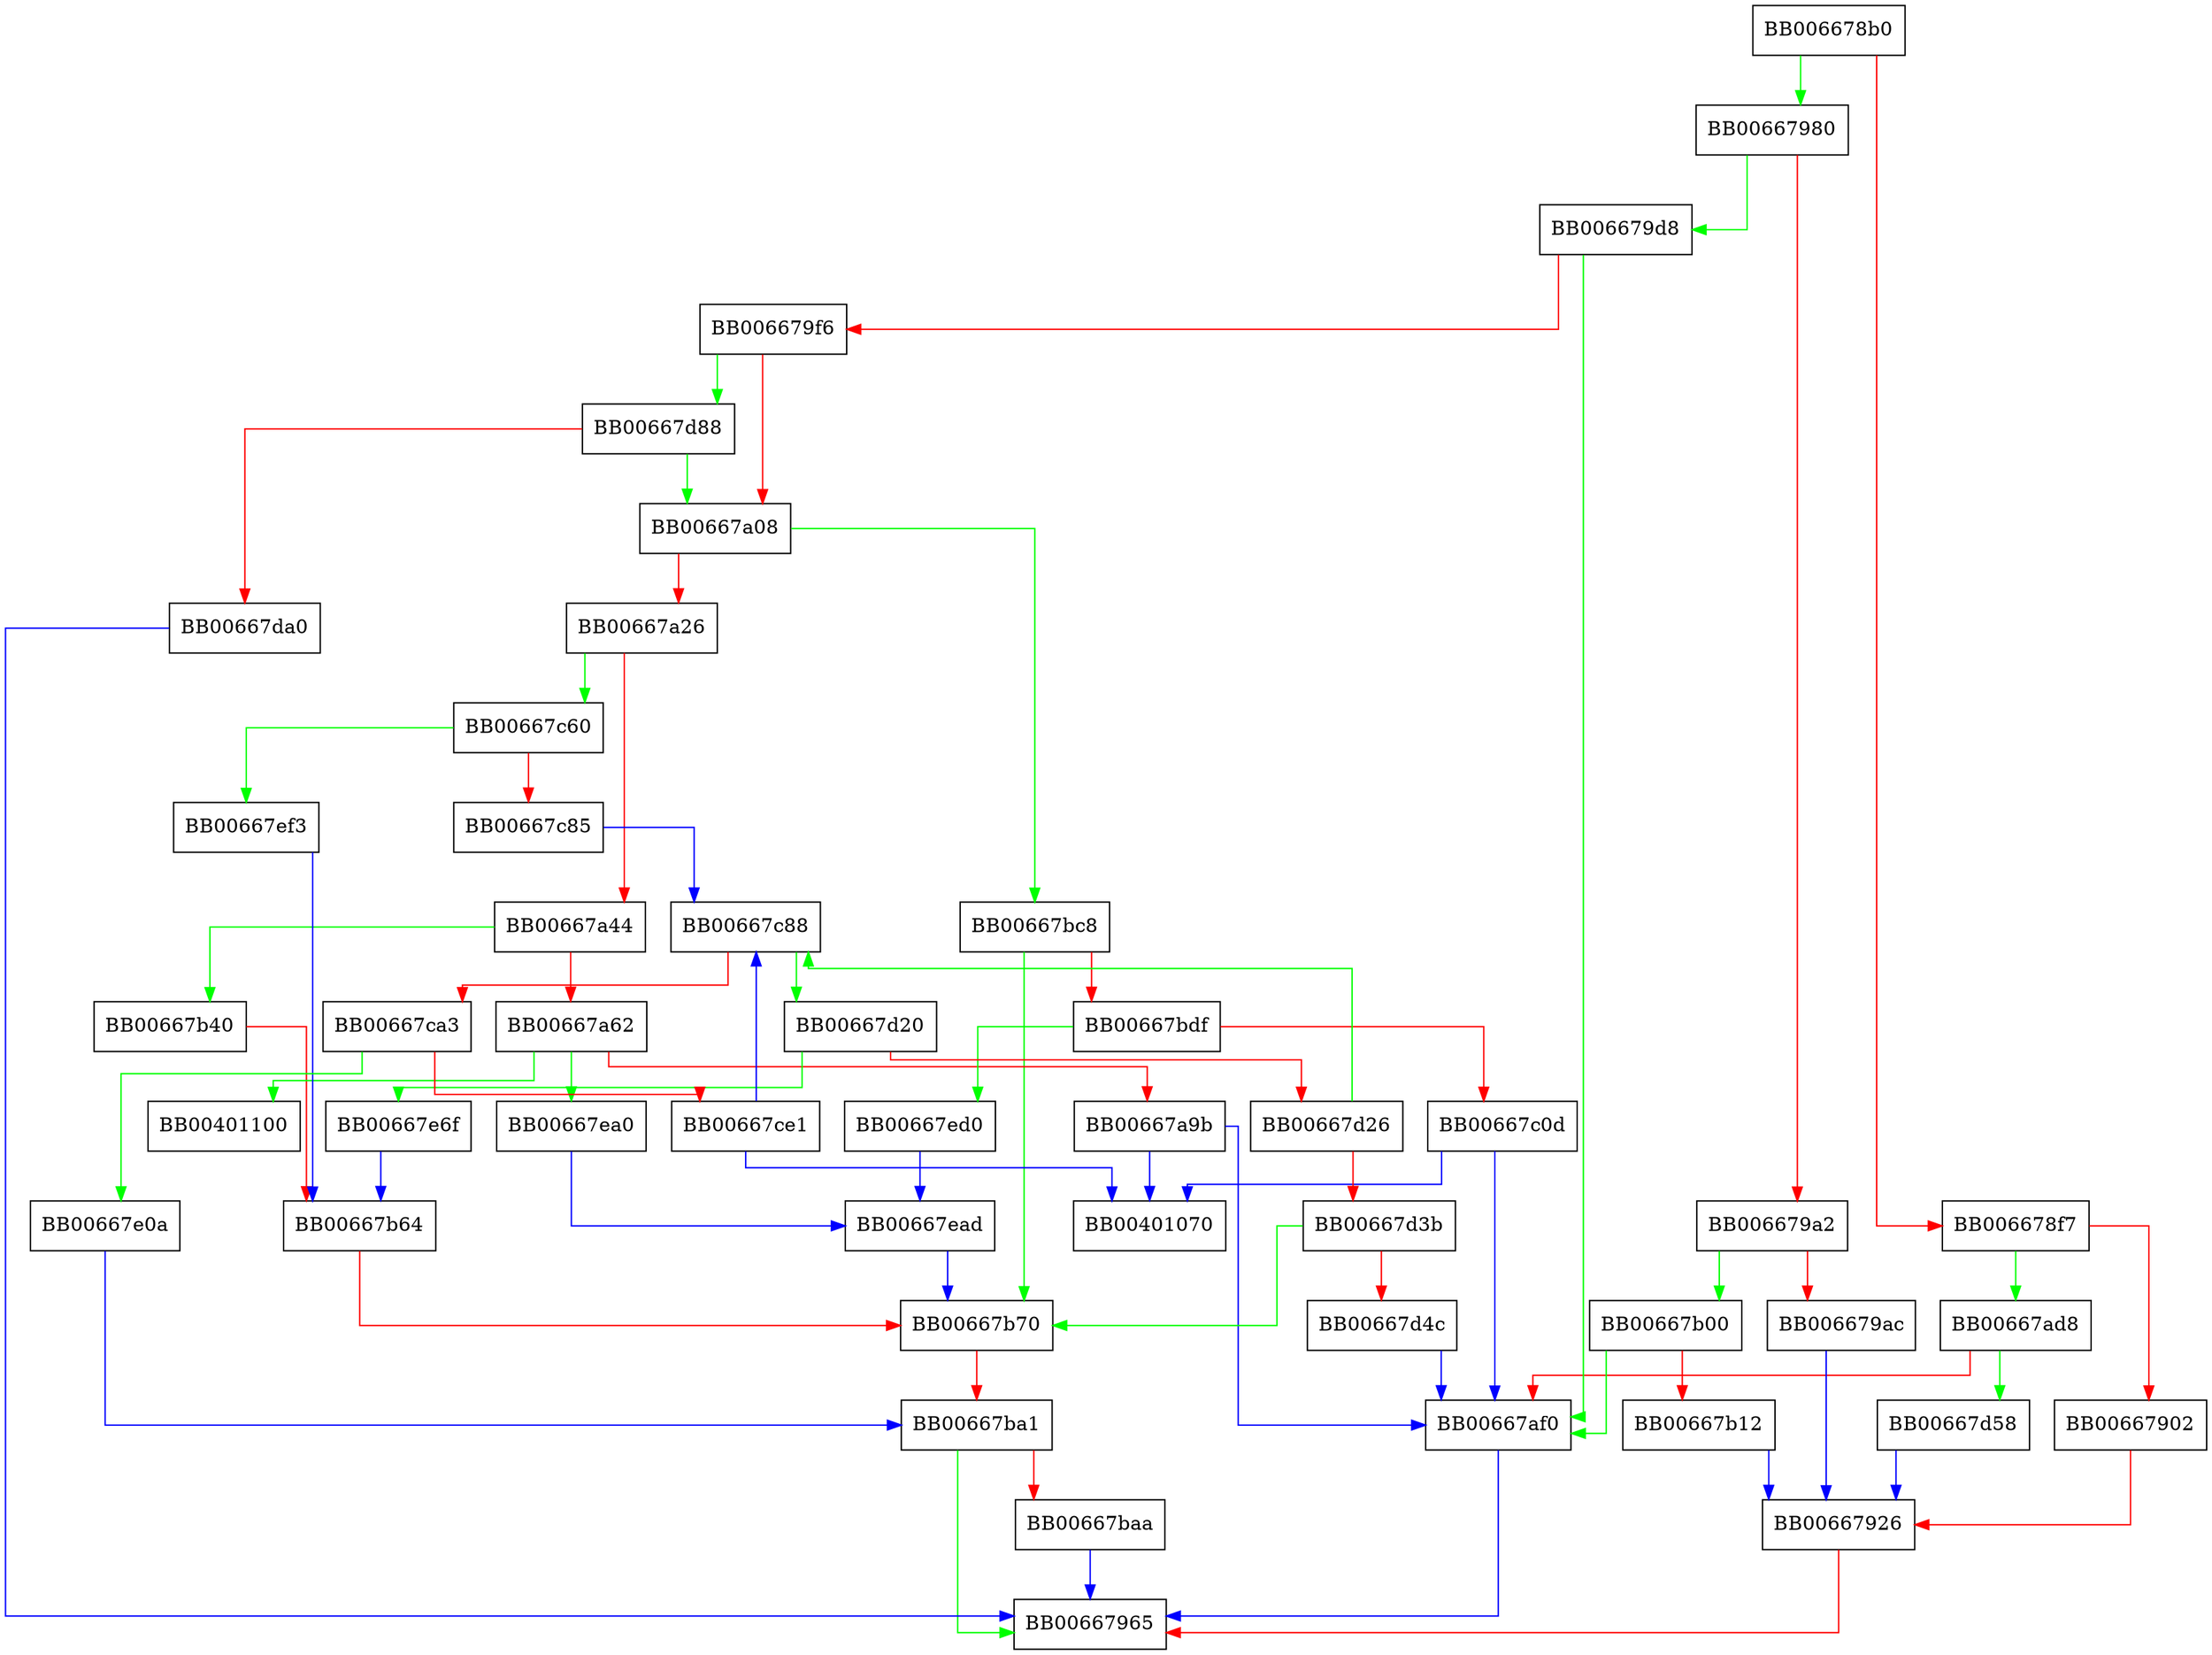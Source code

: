 digraph process_pci_value {
  node [shape="box"];
  graph [splines=ortho];
  BB006678b0 -> BB00667980 [color="green"];
  BB006678b0 -> BB006678f7 [color="red"];
  BB006678f7 -> BB00667ad8 [color="green"];
  BB006678f7 -> BB00667902 [color="red"];
  BB00667902 -> BB00667926 [color="red"];
  BB00667926 -> BB00667965 [color="red"];
  BB00667980 -> BB006679d8 [color="green"];
  BB00667980 -> BB006679a2 [color="red"];
  BB006679a2 -> BB00667b00 [color="green"];
  BB006679a2 -> BB006679ac [color="red"];
  BB006679ac -> BB00667926 [color="blue"];
  BB006679d8 -> BB00667af0 [color="green"];
  BB006679d8 -> BB006679f6 [color="red"];
  BB006679f6 -> BB00667d88 [color="green"];
  BB006679f6 -> BB00667a08 [color="red"];
  BB00667a08 -> BB00667bc8 [color="green"];
  BB00667a08 -> BB00667a26 [color="red"];
  BB00667a26 -> BB00667c60 [color="green"];
  BB00667a26 -> BB00667a44 [color="red"];
  BB00667a44 -> BB00667b40 [color="green"];
  BB00667a44 -> BB00667a62 [color="red"];
  BB00667a62 -> BB00401100 [color="green"];
  BB00667a62 -> BB00667ea0 [color="green"];
  BB00667a62 -> BB00667a9b [color="red"];
  BB00667a9b -> BB00401070 [color="blue"];
  BB00667a9b -> BB00667af0 [color="blue"];
  BB00667ad8 -> BB00667d58 [color="green"];
  BB00667ad8 -> BB00667af0 [color="red"];
  BB00667af0 -> BB00667965 [color="blue"];
  BB00667b00 -> BB00667af0 [color="green"];
  BB00667b00 -> BB00667b12 [color="red"];
  BB00667b12 -> BB00667926 [color="blue"];
  BB00667b40 -> BB00667b64 [color="red"];
  BB00667b64 -> BB00667b70 [color="red"];
  BB00667b70 -> BB00667ba1 [color="red"];
  BB00667ba1 -> BB00667965 [color="green"];
  BB00667ba1 -> BB00667baa [color="red"];
  BB00667baa -> BB00667965 [color="blue"];
  BB00667bc8 -> BB00667b70 [color="green"];
  BB00667bc8 -> BB00667bdf [color="red"];
  BB00667bdf -> BB00667ed0 [color="green"];
  BB00667bdf -> BB00667c0d [color="red"];
  BB00667c0d -> BB00401070 [color="blue"];
  BB00667c0d -> BB00667af0 [color="blue"];
  BB00667c60 -> BB00667ef3 [color="green"];
  BB00667c60 -> BB00667c85 [color="red"];
  BB00667c85 -> BB00667c88 [color="blue"];
  BB00667c88 -> BB00667d20 [color="green"];
  BB00667c88 -> BB00667ca3 [color="red"];
  BB00667ca3 -> BB00667e0a [color="green"];
  BB00667ca3 -> BB00667ce1 [color="red"];
  BB00667ce1 -> BB00401070 [color="blue"];
  BB00667ce1 -> BB00667c88 [color="blue"];
  BB00667d20 -> BB00667e6f [color="green"];
  BB00667d20 -> BB00667d26 [color="red"];
  BB00667d26 -> BB00667c88 [color="green"];
  BB00667d26 -> BB00667d3b [color="red"];
  BB00667d3b -> BB00667b70 [color="green"];
  BB00667d3b -> BB00667d4c [color="red"];
  BB00667d4c -> BB00667af0 [color="blue"];
  BB00667d58 -> BB00667926 [color="blue"];
  BB00667d88 -> BB00667a08 [color="green"];
  BB00667d88 -> BB00667da0 [color="red"];
  BB00667da0 -> BB00667965 [color="blue"];
  BB00667e0a -> BB00667ba1 [color="blue"];
  BB00667e6f -> BB00667b64 [color="blue"];
  BB00667ea0 -> BB00667ead [color="blue"];
  BB00667ead -> BB00667b70 [color="blue"];
  BB00667ed0 -> BB00667ead [color="blue"];
  BB00667ef3 -> BB00667b64 [color="blue"];
}